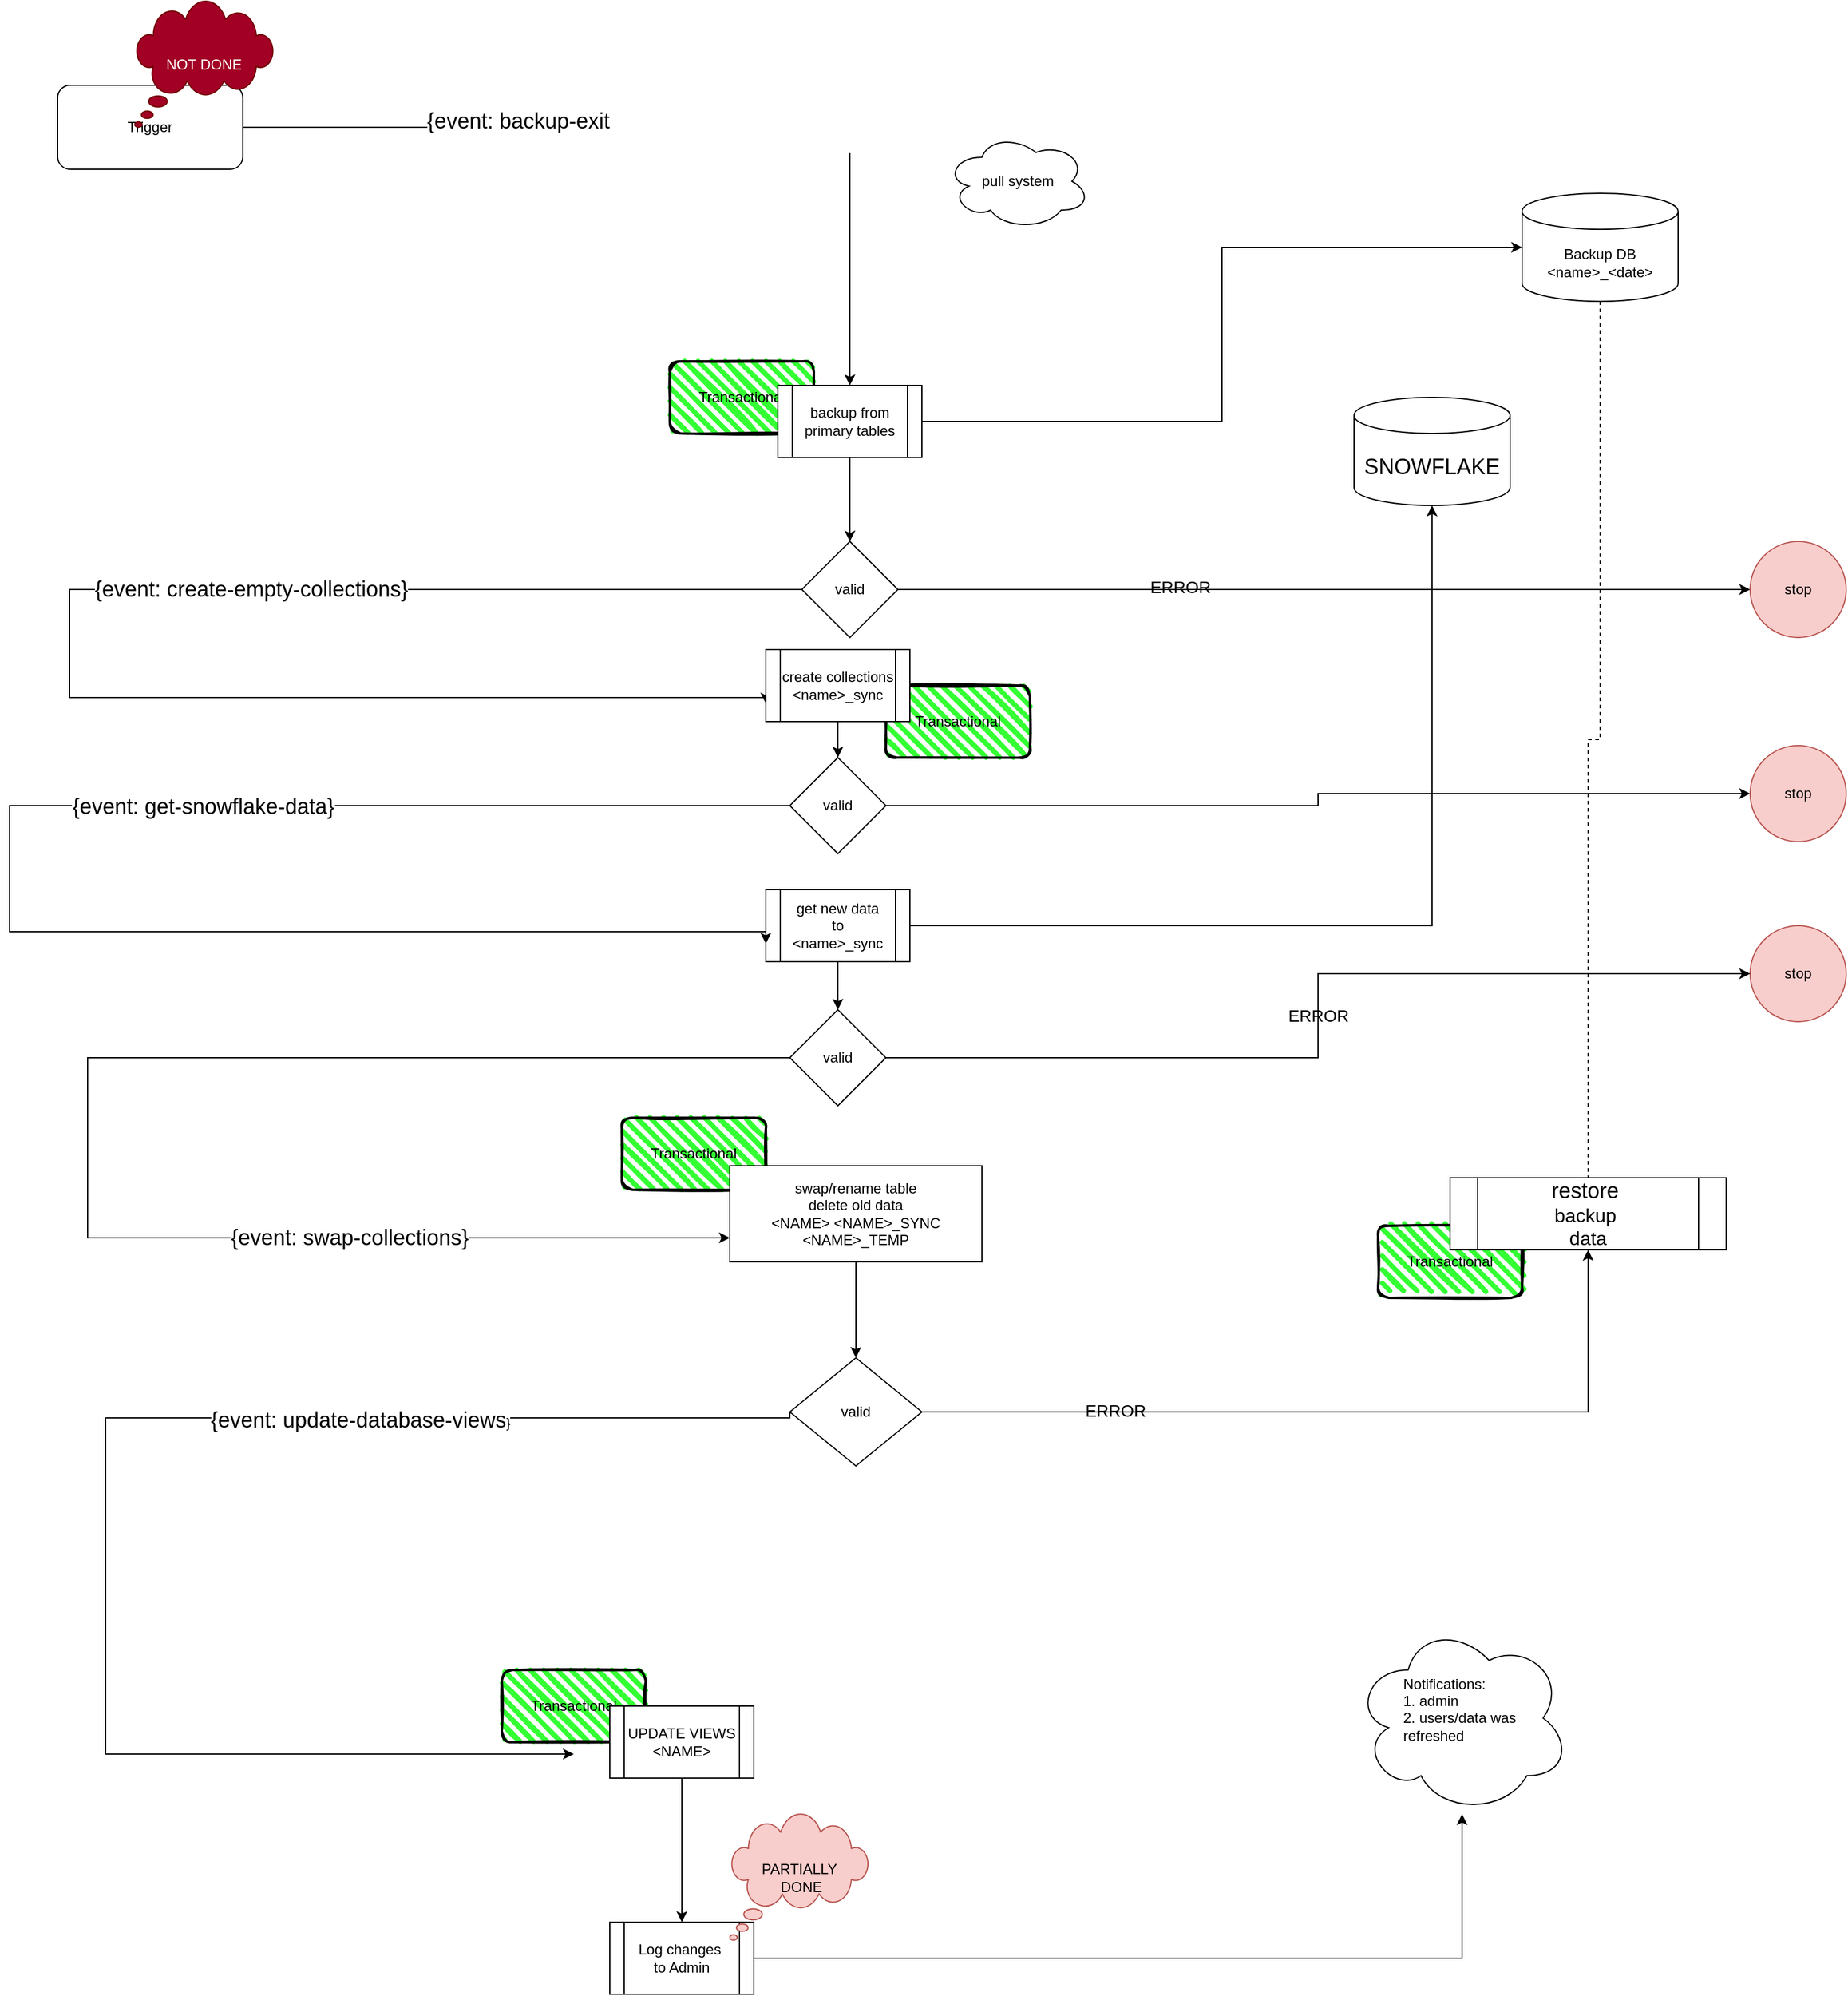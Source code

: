 <mxfile version="26.0.8">
  <diagram id="C5RBs43oDa-KdzZeNtuy" name="Page-1">
    <mxGraphModel dx="2461" dy="1546" grid="1" gridSize="10" guides="1" tooltips="1" connect="1" arrows="1" fold="1" page="0" pageScale="1" pageWidth="583" pageHeight="827" background="none" math="0" shadow="0">
      <root>
        <mxCell id="WIyWlLk6GJQsqaUBKTNV-0" />
        <mxCell id="WIyWlLk6GJQsqaUBKTNV-1" parent="WIyWlLk6GJQsqaUBKTNV-0" />
        <mxCell id="ant7kdXghotzs5DKbowG-34" value="Transactional" style="rounded=1;whiteSpace=wrap;html=1;strokeWidth=2;fillWeight=4;hachureGap=8;hachureAngle=45;fillColor=#33FF33;sketch=1;" parent="WIyWlLk6GJQsqaUBKTNV-1" vertex="1">
          <mxGeometry x="660" y="860" width="120" height="60" as="geometry" />
        </mxCell>
        <mxCell id="ant7kdXghotzs5DKbowG-30" value="Transactional" style="rounded=1;whiteSpace=wrap;html=1;strokeWidth=2;fillWeight=4;hachureGap=8;hachureAngle=45;fillColor=#33FF33;sketch=1;" parent="WIyWlLk6GJQsqaUBKTNV-1" vertex="1">
          <mxGeometry x="70" y="140" width="120" height="60" as="geometry" />
        </mxCell>
        <mxCell id="ant7kdXghotzs5DKbowG-33" value="Transactional" style="rounded=1;whiteSpace=wrap;html=1;strokeWidth=2;fillWeight=4;hachureGap=8;hachureAngle=45;fillColor=#33FF33;sketch=1;" parent="WIyWlLk6GJQsqaUBKTNV-1" vertex="1">
          <mxGeometry x="-70" y="1230" width="120" height="60" as="geometry" />
        </mxCell>
        <mxCell id="ant7kdXghotzs5DKbowG-32" value="Transactional" style="rounded=1;whiteSpace=wrap;html=1;strokeWidth=2;fillWeight=4;hachureGap=8;hachureAngle=45;fillColor=#33FF33;sketch=1;" parent="WIyWlLk6GJQsqaUBKTNV-1" vertex="1">
          <mxGeometry x="30" y="770" width="120" height="60" as="geometry" />
        </mxCell>
        <mxCell id="ZRK5j3wljSKJTThkrk0z-2" style="edgeStyle=orthogonalEdgeStyle;rounded=0;orthogonalLoop=1;jettySize=auto;html=1;entryX=0.5;entryY=0;entryDx=0;entryDy=0;labelBackgroundColor=none;fontColor=default;" parent="WIyWlLk6GJQsqaUBKTNV-1" source="ZRK5j3wljSKJTThkrk0z-0" target="ZRK5j3wljSKJTThkrk0z-3" edge="1">
          <mxGeometry relative="1" as="geometry">
            <mxPoint x="220" y="360" as="targetPoint" />
          </mxGeometry>
        </mxCell>
        <mxCell id="ZRK5j3wljSKJTThkrk0z-20" style="edgeStyle=orthogonalEdgeStyle;rounded=0;orthogonalLoop=1;jettySize=auto;html=1;entryX=0;entryY=0.5;entryDx=0;entryDy=0;entryPerimeter=0;labelBackgroundColor=none;fontColor=default;" parent="WIyWlLk6GJQsqaUBKTNV-1" source="ZRK5j3wljSKJTThkrk0z-0" target="ZRK5j3wljSKJTThkrk0z-21" edge="1">
          <mxGeometry relative="1" as="geometry">
            <mxPoint x="530" y="230" as="targetPoint" />
          </mxGeometry>
        </mxCell>
        <mxCell id="ZRK5j3wljSKJTThkrk0z-0" value="backup from primary tables" style="shape=process;whiteSpace=wrap;html=1;backgroundOutline=1;labelBackgroundColor=none;" parent="WIyWlLk6GJQsqaUBKTNV-1" vertex="1">
          <mxGeometry x="160" y="160" width="120" height="60" as="geometry" />
        </mxCell>
        <mxCell id="ZRK5j3wljSKJTThkrk0z-4" style="edgeStyle=orthogonalEdgeStyle;rounded=0;orthogonalLoop=1;jettySize=auto;html=1;entryX=0;entryY=0.5;entryDx=0;entryDy=0;labelBackgroundColor=none;fontColor=default;" parent="WIyWlLk6GJQsqaUBKTNV-1" source="ZRK5j3wljSKJTThkrk0z-3" target="ZRK5j3wljSKJTThkrk0z-5" edge="1">
          <mxGeometry relative="1" as="geometry">
            <mxPoint x="390" y="400" as="targetPoint" />
          </mxGeometry>
        </mxCell>
        <mxCell id="ZRK5j3wljSKJTThkrk0z-6" value="&lt;font style=&quot;font-size: 14px;&quot;&gt;ERROR&lt;/font&gt;" style="edgeLabel;html=1;align=center;verticalAlign=middle;resizable=0;points=[];labelBackgroundColor=none;" parent="ZRK5j3wljSKJTThkrk0z-4" vertex="1" connectable="0">
          <mxGeometry x="-0.339" y="2" relative="1" as="geometry">
            <mxPoint as="offset" />
          </mxGeometry>
        </mxCell>
        <mxCell id="ant7kdXghotzs5DKbowG-39" style="edgeStyle=orthogonalEdgeStyle;rounded=0;orthogonalLoop=1;jettySize=auto;html=1;entryX=0;entryY=0.75;entryDx=0;entryDy=0;" parent="WIyWlLk6GJQsqaUBKTNV-1" source="ZRK5j3wljSKJTThkrk0z-3" target="ant7kdXghotzs5DKbowG-36" edge="1">
          <mxGeometry relative="1" as="geometry">
            <Array as="points">
              <mxPoint x="-430" y="330" />
              <mxPoint x="-430" y="420" />
              <mxPoint x="150" y="420" />
            </Array>
          </mxGeometry>
        </mxCell>
        <mxCell id="ant7kdXghotzs5DKbowG-40" value="&lt;font style=&quot;font-size: 18px;&quot;&gt;{event: create-empty-collections}&lt;/font&gt;" style="edgeLabel;html=1;align=center;verticalAlign=middle;resizable=0;points=[];" parent="ant7kdXghotzs5DKbowG-39" vertex="1" connectable="0">
          <mxGeometry x="-0.285" relative="1" as="geometry">
            <mxPoint as="offset" />
          </mxGeometry>
        </mxCell>
        <mxCell id="ZRK5j3wljSKJTThkrk0z-3" value="valid" style="rhombus;whiteSpace=wrap;html=1;labelBackgroundColor=none;" parent="WIyWlLk6GJQsqaUBKTNV-1" vertex="1">
          <mxGeometry x="180" y="290" width="80" height="80" as="geometry" />
        </mxCell>
        <mxCell id="ZRK5j3wljSKJTThkrk0z-5" value="stop" style="ellipse;whiteSpace=wrap;html=1;aspect=fixed;labelBackgroundColor=none;fillColor=#f8cecc;strokeColor=#b85450;" parent="WIyWlLk6GJQsqaUBKTNV-1" vertex="1">
          <mxGeometry x="970" y="290" width="80" height="80" as="geometry" />
        </mxCell>
        <mxCell id="ZRK5j3wljSKJTThkrk0z-11" value="" style="edgeStyle=orthogonalEdgeStyle;rounded=0;orthogonalLoop=1;jettySize=auto;html=1;labelBackgroundColor=none;fontColor=default;" parent="WIyWlLk6GJQsqaUBKTNV-1" edge="1">
          <mxGeometry relative="1" as="geometry">
            <mxPoint x="220" y="510" as="sourcePoint" />
          </mxGeometry>
        </mxCell>
        <mxCell id="ZRK5j3wljSKJTThkrk0z-13" value="stop" style="ellipse;whiteSpace=wrap;html=1;labelBackgroundColor=none;fillColor=#f8cecc;strokeColor=#b85450;" parent="WIyWlLk6GJQsqaUBKTNV-1" vertex="1">
          <mxGeometry x="970" y="610" width="80" height="80" as="geometry" />
        </mxCell>
        <mxCell id="ZRK5j3wljSKJTThkrk0z-25" value="" style="edgeStyle=orthogonalEdgeStyle;rounded=0;orthogonalLoop=1;jettySize=auto;html=1;labelBackgroundColor=none;fontColor=default;" parent="WIyWlLk6GJQsqaUBKTNV-1" source="ZRK5j3wljSKJTThkrk0z-17" target="ZRK5j3wljSKJTThkrk0z-24" edge="1">
          <mxGeometry relative="1" as="geometry" />
        </mxCell>
        <mxCell id="ZRK5j3wljSKJTThkrk0z-43" style="edgeStyle=orthogonalEdgeStyle;rounded=0;orthogonalLoop=1;jettySize=auto;html=1;labelBackgroundColor=none;fontColor=default;" parent="WIyWlLk6GJQsqaUBKTNV-1" source="ZRK5j3wljSKJTThkrk0z-17" target="ZRK5j3wljSKJTThkrk0z-42" edge="1">
          <mxGeometry relative="1" as="geometry" />
        </mxCell>
        <mxCell id="ZRK5j3wljSKJTThkrk0z-17" value="get new data&lt;div&gt;to&lt;br&gt;&lt;div&gt;&amp;lt;name&amp;gt;_sync&lt;/div&gt;&lt;/div&gt;" style="shape=process;whiteSpace=wrap;html=1;backgroundOutline=1;labelBackgroundColor=none;" parent="WIyWlLk6GJQsqaUBKTNV-1" vertex="1">
          <mxGeometry x="150" y="580" width="120" height="60" as="geometry" />
        </mxCell>
        <mxCell id="ZRK5j3wljSKJTThkrk0z-29" style="edgeStyle=orthogonalEdgeStyle;rounded=0;orthogonalLoop=1;jettySize=auto;html=1;entryX=0.5;entryY=0;entryDx=0;entryDy=0;endArrow=none;endFill=0;dashed=1;labelBackgroundColor=none;fontColor=default;" parent="WIyWlLk6GJQsqaUBKTNV-1" source="ZRK5j3wljSKJTThkrk0z-21" target="ZRK5j3wljSKJTThkrk0z-27" edge="1">
          <mxGeometry relative="1" as="geometry" />
        </mxCell>
        <mxCell id="ZRK5j3wljSKJTThkrk0z-21" value="Backup DB&lt;div&gt;&amp;lt;name&amp;gt;_&amp;lt;date&amp;gt;&lt;/div&gt;" style="shape=cylinder3;whiteSpace=wrap;html=1;boundedLbl=1;backgroundOutline=1;size=15;labelBackgroundColor=none;" parent="WIyWlLk6GJQsqaUBKTNV-1" vertex="1">
          <mxGeometry x="780" width="130" height="90" as="geometry" />
        </mxCell>
        <mxCell id="ZRK5j3wljSKJTThkrk0z-26" value="&lt;font style=&quot;font-size: 14px;&quot;&gt;ERROR&lt;/font&gt;" style="edgeStyle=orthogonalEdgeStyle;rounded=0;orthogonalLoop=1;jettySize=auto;html=1;labelBackgroundColor=none;fontColor=default;" parent="WIyWlLk6GJQsqaUBKTNV-1" source="ZRK5j3wljSKJTThkrk0z-24" target="ZRK5j3wljSKJTThkrk0z-13" edge="1">
          <mxGeometry relative="1" as="geometry">
            <mxPoint x="400" y="910" as="targetPoint" />
          </mxGeometry>
        </mxCell>
        <mxCell id="ZRK5j3wljSKJTThkrk0z-24" value="valid" style="rhombus;whiteSpace=wrap;html=1;labelBackgroundColor=none;" parent="WIyWlLk6GJQsqaUBKTNV-1" vertex="1">
          <mxGeometry x="170" y="680" width="80" height="80" as="geometry" />
        </mxCell>
        <mxCell id="ZRK5j3wljSKJTThkrk0z-27" value="&lt;font style=&quot;font-size: 18px;&quot;&gt;restore&amp;nbsp;&lt;/font&gt;&lt;div&gt;&lt;font size=&quot;3&quot;&gt;backup&amp;nbsp;&lt;/font&gt;&lt;/div&gt;&lt;div&gt;&lt;font size=&quot;3&quot;&gt;data&lt;/font&gt;&lt;/div&gt;" style="shape=process;whiteSpace=wrap;html=1;backgroundOutline=1;labelBackgroundColor=none;" parent="WIyWlLk6GJQsqaUBKTNV-1" vertex="1">
          <mxGeometry x="720" y="820" width="230" height="60" as="geometry" />
        </mxCell>
        <mxCell id="ZRK5j3wljSKJTThkrk0z-28" style="edgeStyle=orthogonalEdgeStyle;rounded=0;orthogonalLoop=1;jettySize=auto;html=1;exitX=0.5;exitY=1;exitDx=0;exitDy=0;exitPerimeter=0;labelBackgroundColor=none;fontColor=default;" parent="WIyWlLk6GJQsqaUBKTNV-1" source="ZRK5j3wljSKJTThkrk0z-21" target="ZRK5j3wljSKJTThkrk0z-21" edge="1">
          <mxGeometry relative="1" as="geometry" />
        </mxCell>
        <mxCell id="ZRK5j3wljSKJTThkrk0z-39" style="edgeStyle=orthogonalEdgeStyle;rounded=0;orthogonalLoop=1;jettySize=auto;html=1;labelBackgroundColor=none;fontColor=default;" parent="WIyWlLk6GJQsqaUBKTNV-1" source="ZRK5j3wljSKJTThkrk0z-31" target="ZRK5j3wljSKJTThkrk0z-38" edge="1">
          <mxGeometry relative="1" as="geometry" />
        </mxCell>
        <mxCell id="ZRK5j3wljSKJTThkrk0z-31" value="Log changes&amp;nbsp;&lt;div&gt;to Admin&lt;/div&gt;" style="shape=process;whiteSpace=wrap;html=1;backgroundOutline=1;labelBackgroundColor=none;" parent="WIyWlLk6GJQsqaUBKTNV-1" vertex="1">
          <mxGeometry x="20" y="1440" width="120" height="60" as="geometry" />
        </mxCell>
        <mxCell id="ZRK5j3wljSKJTThkrk0z-34" style="edgeStyle=orthogonalEdgeStyle;rounded=0;orthogonalLoop=1;jettySize=auto;html=1;entryX=0.5;entryY=0;entryDx=0;entryDy=0;labelBackgroundColor=none;fontColor=default;" parent="WIyWlLk6GJQsqaUBKTNV-1" source="ZRK5j3wljSKJTThkrk0z-33" target="ZRK5j3wljSKJTThkrk0z-31" edge="1">
          <mxGeometry relative="1" as="geometry" />
        </mxCell>
        <mxCell id="ZRK5j3wljSKJTThkrk0z-33" value="UPDATE VIEWS&lt;div&gt;&amp;lt;NAME&amp;gt;&lt;/div&gt;" style="shape=process;whiteSpace=wrap;html=1;backgroundOutline=1;labelBackgroundColor=none;" parent="WIyWlLk6GJQsqaUBKTNV-1" vertex="1">
          <mxGeometry x="20" y="1260" width="120" height="60" as="geometry" />
        </mxCell>
        <mxCell id="ZRK5j3wljSKJTThkrk0z-38" value="&lt;blockquote style=&quot;margin: 0 0 0 40px; border: none; padding: 0px;&quot;&gt;&lt;div style=&quot;text-align: left;&quot;&gt;Notifications:&lt;/div&gt;&lt;div style=&quot;text-align: left;&quot;&gt;1. admin&lt;/div&gt;&lt;div style=&quot;text-align: left;&quot;&gt;2. users/data was refreshed&lt;/div&gt;&lt;/blockquote&gt;&lt;div&gt;&lt;br&gt;&lt;/div&gt;" style="ellipse;shape=cloud;whiteSpace=wrap;html=1;labelBackgroundColor=none;" parent="WIyWlLk6GJQsqaUBKTNV-1" vertex="1">
          <mxGeometry x="640" y="1190" width="180" height="160" as="geometry" />
        </mxCell>
        <mxCell id="ZRK5j3wljSKJTThkrk0z-42" value="&lt;font style=&quot;font-size: 18px;&quot;&gt;SNOWFLAKE&lt;/font&gt;" style="shape=cylinder3;whiteSpace=wrap;html=1;boundedLbl=1;backgroundOutline=1;size=15;labelBackgroundColor=none;" parent="WIyWlLk6GJQsqaUBKTNV-1" vertex="1">
          <mxGeometry x="640" y="170" width="130" height="90" as="geometry" />
        </mxCell>
        <mxCell id="ZRK5j3wljSKJTThkrk0z-45" value="pull system" style="ellipse;shape=cloud;whiteSpace=wrap;html=1;labelBackgroundColor=none;" parent="WIyWlLk6GJQsqaUBKTNV-1" vertex="1">
          <mxGeometry x="300" y="-50" width="120" height="80" as="geometry" />
        </mxCell>
        <mxCell id="ZRK5j3wljSKJTThkrk0z-54" value="" style="edgeStyle=orthogonalEdgeStyle;rounded=0;orthogonalLoop=1;jettySize=auto;html=1;labelBackgroundColor=none;fontColor=default;" parent="WIyWlLk6GJQsqaUBKTNV-1" source="ZRK5j3wljSKJTThkrk0z-50" target="ZRK5j3wljSKJTThkrk0z-53" edge="1">
          <mxGeometry relative="1" as="geometry" />
        </mxCell>
        <mxCell id="ZRK5j3wljSKJTThkrk0z-50" value="swap/rename table&lt;div&gt;delete old data&lt;/div&gt;&lt;div&gt;&amp;lt;NAME&amp;gt; &amp;lt;NAME&amp;gt;_SYNC &amp;lt;NAME&amp;gt;_TEMP&lt;/div&gt;" style="whiteSpace=wrap;html=1;labelBackgroundColor=none;" parent="WIyWlLk6GJQsqaUBKTNV-1" vertex="1">
          <mxGeometry x="120" y="810" width="210" height="80" as="geometry" />
        </mxCell>
        <mxCell id="ZRK5j3wljSKJTThkrk0z-55" style="edgeStyle=orthogonalEdgeStyle;rounded=0;orthogonalLoop=1;jettySize=auto;html=1;entryX=0.5;entryY=1;entryDx=0;entryDy=0;labelBackgroundColor=none;fontColor=default;" parent="WIyWlLk6GJQsqaUBKTNV-1" source="ZRK5j3wljSKJTThkrk0z-53" target="ZRK5j3wljSKJTThkrk0z-27" edge="1">
          <mxGeometry relative="1" as="geometry" />
        </mxCell>
        <mxCell id="ZRK5j3wljSKJTThkrk0z-57" value="&lt;font style=&quot;font-size: 14px;&quot;&gt;ERROR&lt;/font&gt;" style="edgeLabel;html=1;align=center;verticalAlign=middle;resizable=0;points=[];labelBackgroundColor=none;" parent="ZRK5j3wljSKJTThkrk0z-55" vertex="1" connectable="0">
          <mxGeometry x="-0.535" y="1" relative="1" as="geometry">
            <mxPoint as="offset" />
          </mxGeometry>
        </mxCell>
        <mxCell id="ant7kdXghotzs5DKbowG-27" style="edgeStyle=orthogonalEdgeStyle;rounded=0;orthogonalLoop=1;jettySize=auto;html=1;exitX=0;exitY=0.5;exitDx=0;exitDy=0;" parent="WIyWlLk6GJQsqaUBKTNV-1" source="ZRK5j3wljSKJTThkrk0z-53" edge="1">
          <mxGeometry relative="1" as="geometry">
            <mxPoint x="150" y="1020" as="sourcePoint" />
            <mxPoint x="-10" y="1300" as="targetPoint" />
            <Array as="points">
              <mxPoint x="-400" y="1020" />
              <mxPoint x="-400" y="1300" />
            </Array>
          </mxGeometry>
        </mxCell>
        <mxCell id="ant7kdXghotzs5DKbowG-28" value="&lt;font style=&quot;font-size: 18px;&quot;&gt;{event: update-database-views&lt;/font&gt;}" style="edgeLabel;html=1;align=center;verticalAlign=middle;resizable=0;points=[];" parent="ant7kdXghotzs5DKbowG-27" vertex="1" connectable="0">
          <mxGeometry x="-0.416" y="2" relative="1" as="geometry">
            <mxPoint as="offset" />
          </mxGeometry>
        </mxCell>
        <mxCell id="ZRK5j3wljSKJTThkrk0z-53" value="valid" style="rhombus;whiteSpace=wrap;html=1;labelBackgroundColor=none;" parent="WIyWlLk6GJQsqaUBKTNV-1" vertex="1">
          <mxGeometry x="170" y="970" width="110" height="90" as="geometry" />
        </mxCell>
        <mxCell id="ant7kdXghotzs5DKbowG-17" style="edgeStyle=orthogonalEdgeStyle;rounded=0;orthogonalLoop=1;jettySize=auto;html=1;exitX=1;exitY=0.5;exitDx=0;exitDy=0;" parent="WIyWlLk6GJQsqaUBKTNV-1" source="WIyWlLk6GJQsqaUBKTNV-3" target="ZRK5j3wljSKJTThkrk0z-0" edge="1">
          <mxGeometry relative="1" as="geometry">
            <mxPoint x="-280" y="195" as="sourcePoint" />
          </mxGeometry>
        </mxCell>
        <mxCell id="ant7kdXghotzs5DKbowG-18" value="&lt;font style=&quot;font-size: 18px;&quot;&gt;{event: backup-exiting-data}&lt;/font&gt;" style="edgeLabel;html=1;align=center;verticalAlign=middle;resizable=0;points=[];" parent="ant7kdXghotzs5DKbowG-17" vertex="1" connectable="0">
          <mxGeometry x="-0.462" y="-2" relative="1" as="geometry">
            <mxPoint x="70" y="-7" as="offset" />
          </mxGeometry>
        </mxCell>
        <mxCell id="ant7kdXghotzs5DKbowG-15" value="" style="group" parent="WIyWlLk6GJQsqaUBKTNV-1" vertex="1" connectable="0">
          <mxGeometry x="-440" y="-160" width="180" height="140" as="geometry" />
        </mxCell>
        <mxCell id="WIyWlLk6GJQsqaUBKTNV-3" value="Trigger" style="rounded=1;whiteSpace=wrap;html=1;fontSize=12;glass=0;strokeWidth=1;shadow=0;labelBackgroundColor=none;" parent="ant7kdXghotzs5DKbowG-15" vertex="1">
          <mxGeometry y="70" width="154.286" height="70" as="geometry" />
        </mxCell>
        <mxCell id="C-GdJFwpa_Lm7cTs0JsF-0" value="NOT DONE" style="whiteSpace=wrap;html=1;shape=mxgraph.basic.cloud_callout;fillColor=#a20025;fontColor=#ffffff;strokeColor=#6F0000;" parent="ant7kdXghotzs5DKbowG-15" vertex="1">
          <mxGeometry x="64.286" width="115.714" height="105" as="geometry" />
        </mxCell>
        <mxCell id="ant7kdXghotzs5DKbowG-22" style="edgeStyle=orthogonalEdgeStyle;rounded=0;orthogonalLoop=1;jettySize=auto;html=1;exitX=0;exitY=0.5;exitDx=0;exitDy=0;" parent="WIyWlLk6GJQsqaUBKTNV-1" source="ZRK5j3wljSKJTThkrk0z-24" target="ZRK5j3wljSKJTThkrk0z-50" edge="1">
          <mxGeometry relative="1" as="geometry">
            <mxPoint x="115" y="685.48" as="sourcePoint" />
            <mxPoint x="110" y="790" as="targetPoint" />
            <Array as="points">
              <mxPoint x="-415" y="720" />
              <mxPoint x="-415" y="870" />
            </Array>
          </mxGeometry>
        </mxCell>
        <mxCell id="ant7kdXghotzs5DKbowG-23" value="&lt;font style=&quot;font-size: 18px;&quot;&gt;{event: swap-collections}&lt;/font&gt;" style="edgeLabel;html=1;align=center;verticalAlign=middle;resizable=0;points=[];" parent="ant7kdXghotzs5DKbowG-22" vertex="1" connectable="0">
          <mxGeometry x="0.5" relative="1" as="geometry">
            <mxPoint as="offset" />
          </mxGeometry>
        </mxCell>
        <mxCell id="ant7kdXghotzs5DKbowG-38" value="Transactional" style="rounded=1;whiteSpace=wrap;html=1;strokeWidth=2;fillWeight=4;hachureGap=8;hachureAngle=45;fillColor=#33FF33;sketch=1;" parent="WIyWlLk6GJQsqaUBKTNV-1" vertex="1">
          <mxGeometry x="250" y="410" width="120" height="60" as="geometry" />
        </mxCell>
        <mxCell id="ant7kdXghotzs5DKbowG-45" style="edgeStyle=orthogonalEdgeStyle;rounded=0;orthogonalLoop=1;jettySize=auto;html=1;entryX=0.5;entryY=0;entryDx=0;entryDy=0;" parent="WIyWlLk6GJQsqaUBKTNV-1" source="ant7kdXghotzs5DKbowG-36" target="ant7kdXghotzs5DKbowG-47" edge="1">
          <mxGeometry relative="1" as="geometry">
            <mxPoint x="210" y="500" as="targetPoint" />
            <Array as="points">
              <mxPoint x="210" y="470" />
            </Array>
          </mxGeometry>
        </mxCell>
        <mxCell id="ant7kdXghotzs5DKbowG-36" value="&lt;div&gt;create collections&lt;br&gt;&lt;div&gt;&amp;lt;name&amp;gt;_sync&lt;/div&gt;&lt;/div&gt;" style="shape=process;whiteSpace=wrap;html=1;backgroundOutline=1;labelBackgroundColor=none;" parent="WIyWlLk6GJQsqaUBKTNV-1" vertex="1">
          <mxGeometry x="150" y="380" width="120" height="60" as="geometry" />
        </mxCell>
        <mxCell id="ant7kdXghotzs5DKbowG-48" style="edgeStyle=orthogonalEdgeStyle;rounded=0;orthogonalLoop=1;jettySize=auto;html=1;entryX=0;entryY=0.75;entryDx=0;entryDy=0;exitX=0;exitY=0.5;exitDx=0;exitDy=0;" parent="WIyWlLk6GJQsqaUBKTNV-1" source="ant7kdXghotzs5DKbowG-47" target="ZRK5j3wljSKJTThkrk0z-17" edge="1">
          <mxGeometry relative="1" as="geometry">
            <mxPoint x="-370" y="580" as="sourcePoint" />
            <Array as="points">
              <mxPoint x="-480" y="510" />
              <mxPoint x="-480" y="615" />
            </Array>
          </mxGeometry>
        </mxCell>
        <mxCell id="ant7kdXghotzs5DKbowG-51" value="&lt;font style=&quot;font-size: 18px;&quot;&gt;{event: get-snowflake-data}&lt;/font&gt;" style="edgeLabel;html=1;align=center;verticalAlign=middle;resizable=0;points=[];" parent="ant7kdXghotzs5DKbowG-48" vertex="1" connectable="0">
          <mxGeometry x="-0.298" y="1" relative="1" as="geometry">
            <mxPoint as="offset" />
          </mxGeometry>
        </mxCell>
        <mxCell id="USgm9nF7GWL1ebQt4VDG-1" style="edgeStyle=orthogonalEdgeStyle;rounded=0;orthogonalLoop=1;jettySize=auto;html=1;entryX=0;entryY=0.5;entryDx=0;entryDy=0;" edge="1" parent="WIyWlLk6GJQsqaUBKTNV-1" source="ant7kdXghotzs5DKbowG-47" target="USgm9nF7GWL1ebQt4VDG-2">
          <mxGeometry relative="1" as="geometry">
            <mxPoint x="720" y="490.0" as="targetPoint" />
          </mxGeometry>
        </mxCell>
        <mxCell id="ant7kdXghotzs5DKbowG-47" value="valid" style="rhombus;whiteSpace=wrap;html=1;labelBackgroundColor=none;" parent="WIyWlLk6GJQsqaUBKTNV-1" vertex="1">
          <mxGeometry x="170" y="470" width="80" height="80" as="geometry" />
        </mxCell>
        <mxCell id="USgm9nF7GWL1ebQt4VDG-0" value="PARTIALLY&lt;div&gt;&amp;nbsp;DONE&lt;/div&gt;" style="whiteSpace=wrap;html=1;shape=mxgraph.basic.cloud_callout;fillColor=#f8cecc;strokeColor=#b85450;" vertex="1" parent="WIyWlLk6GJQsqaUBKTNV-1">
          <mxGeometry x="119.996" y="1350" width="115.714" height="105" as="geometry" />
        </mxCell>
        <mxCell id="USgm9nF7GWL1ebQt4VDG-2" value="stop" style="ellipse;whiteSpace=wrap;html=1;aspect=fixed;labelBackgroundColor=none;fillColor=#f8cecc;strokeColor=#b85450;" vertex="1" parent="WIyWlLk6GJQsqaUBKTNV-1">
          <mxGeometry x="970" y="460" width="80" height="80" as="geometry" />
        </mxCell>
      </root>
    </mxGraphModel>
  </diagram>
</mxfile>

